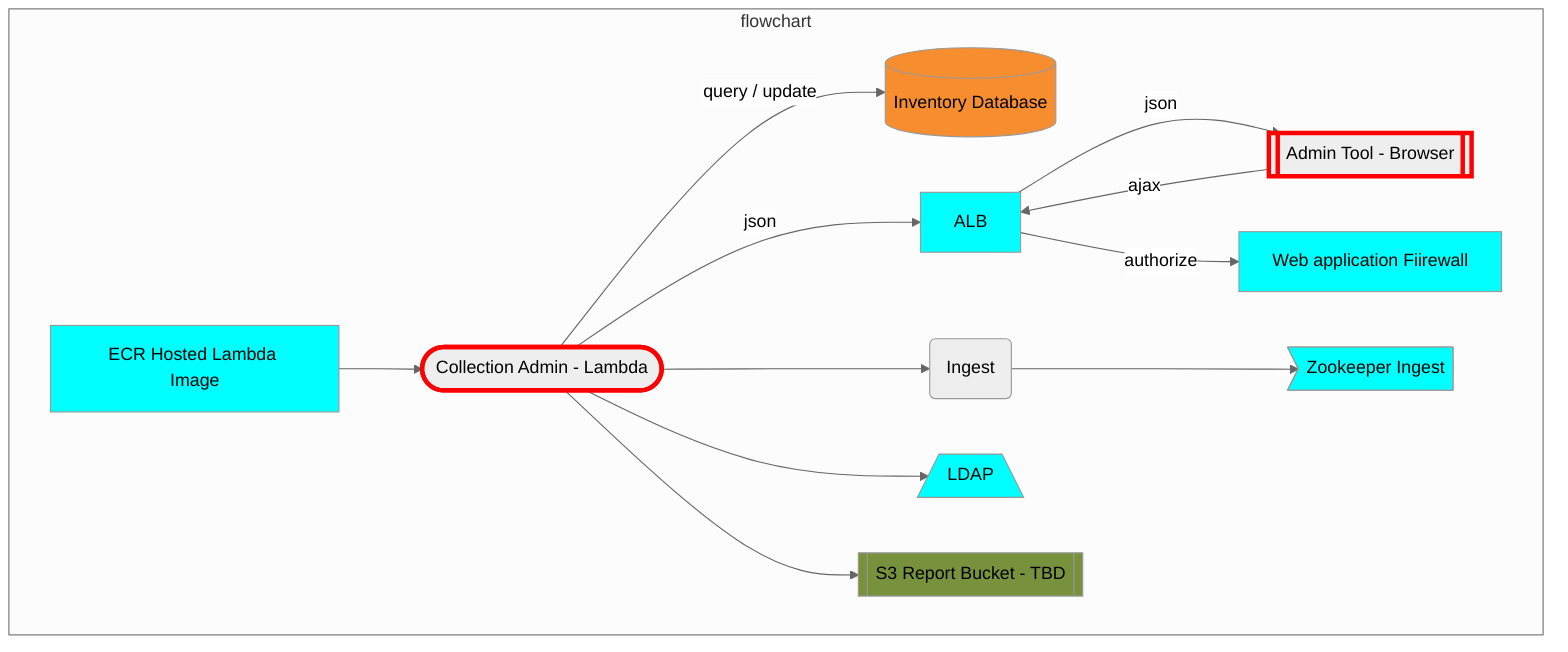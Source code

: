 %%{init: {'theme': 'neutral', 'securityLevel': 'loose'}}%%
graph TD
  RDSINV[(Inventory Database)]
  COLLADMIN([Collection Admin - Lambda])
  click COLLADMIN href "https://github.com/CDLUC3/mrt-admin-lambda" "source code"
  ADMINWEB[[Admin Tool - Browser]]
  click ADMINWEB href "https://github.com/CDLUC3/mrt-admin-lambda" "source code"
  WAF[Web application Fiirewall]
  ECR[ECR Hosted Lambda Image]
  ING(Ingest)
  click ING href "https://github.com/CDLUC3/mrt-ingest" "source code"
  ZOOING>Zookeeper Ingest]
  click ZOOING href "https://github.com/CDLUC3/mrt-zoo" "source code"
  LDAP[/LDAP\]
  S3RPT[[S3 Report Bucket - TBD]]

  subgraph flowchart
    COLLADMIN --> |"query / update"| RDSINV
    COLLADMIN --> |json| ALB
    ADMINWEB --> |ajax| ALB
    ALB --> |json| ADMINWEB
    ALB --> |authorize| WAF
    ECR --> COLLADMIN
    COLLADMIN --> ING
    COLLADMIN --> LDAP
    COLLADMIN --> S3RPT
    ING --> ZOOING
  end
  
  style RDSINV fill:#F68D2F
  style COLLADMIN stroke:red,stroke-width:4px
  style ADMINWEB stroke:red,stroke-width:4px
  style ALB fill:cyan
  style WAF fill:cyan
  style ECR fill:cyan
  style ZOOING fill:cyan
  style LDAP fill:cyan
  style S3RPT fill:#77913C